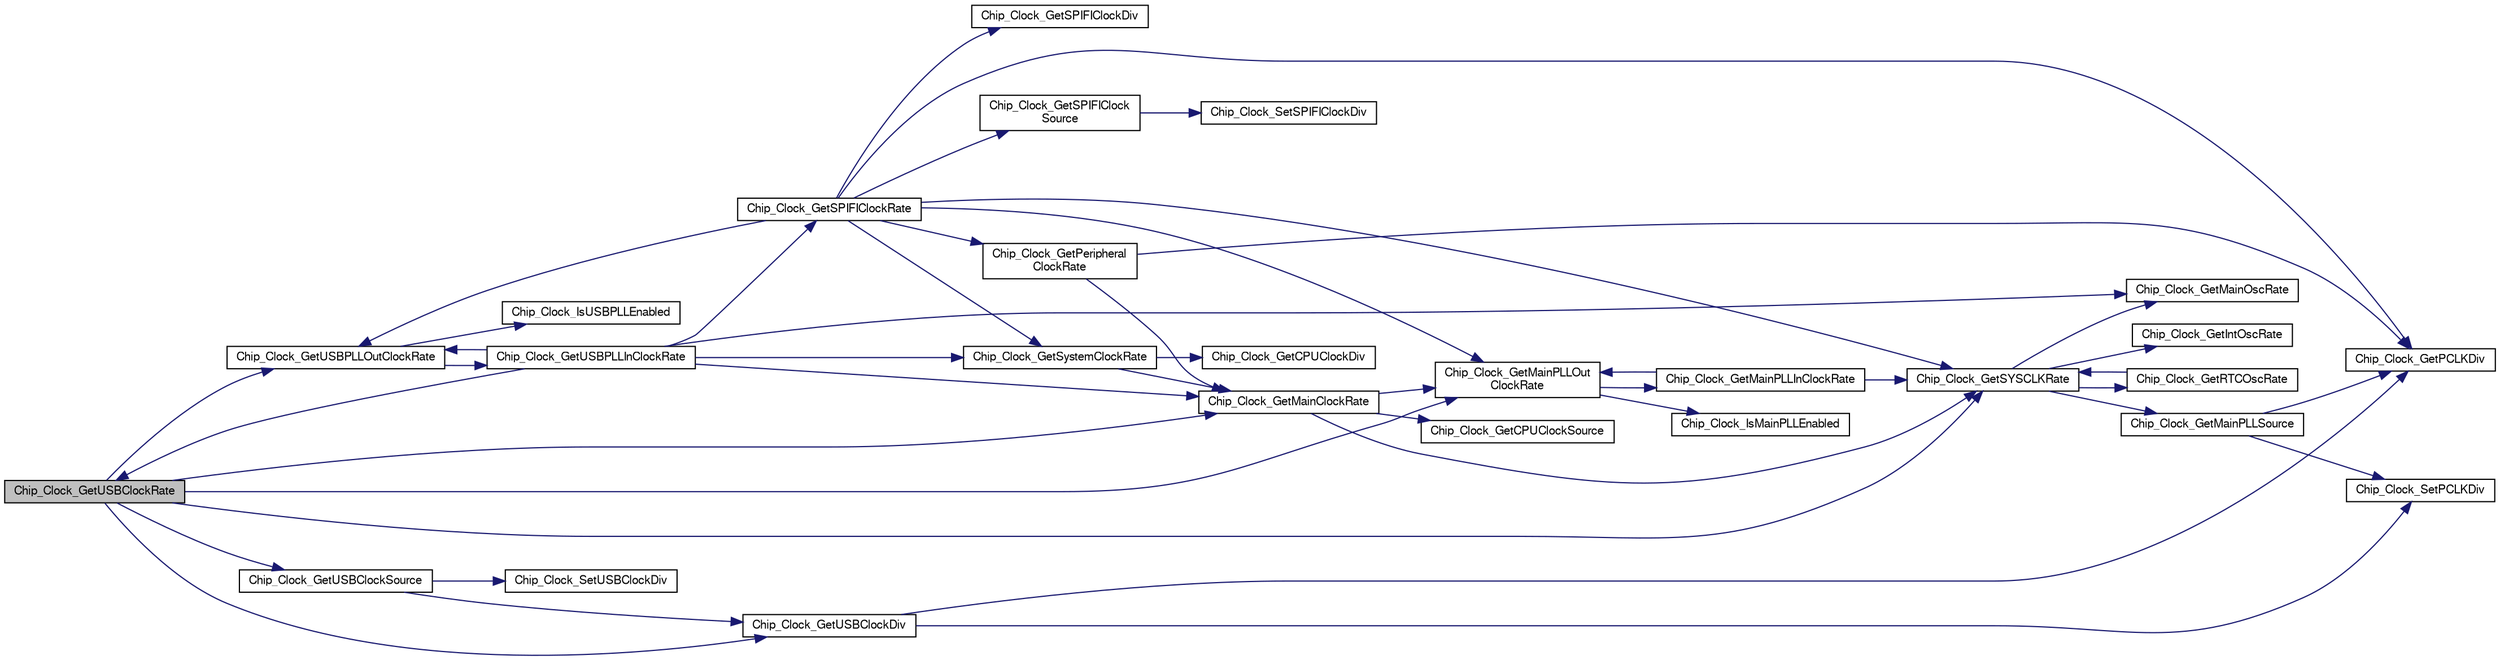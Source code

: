digraph "Chip_Clock_GetUSBClockRate"
{
  edge [fontname="FreeSans",fontsize="10",labelfontname="FreeSans",labelfontsize="10"];
  node [fontname="FreeSans",fontsize="10",shape=record];
  rankdir="LR";
  Node1 [label="Chip_Clock_GetUSBClockRate",height=0.2,width=0.4,color="black", fillcolor="grey75", style="filled", fontcolor="black"];
  Node1 -> Node2 [color="midnightblue",fontsize="10",style="solid"];
  Node2 [label="Chip_Clock_GetUSBPLLOutClockRate",height=0.2,width=0.4,color="black", fillcolor="white", style="filled",URL="$group__CLOCK__17XX__40XX.html#ga89cab6cddba486f9c820b06e0a28bade",tooltip="Return USB PLL output clock rate. "];
  Node2 -> Node3 [color="midnightblue",fontsize="10",style="solid"];
  Node3 [label="Chip_Clock_IsUSBPLLEnabled",height=0.2,width=0.4,color="black", fillcolor="white", style="filled",URL="$group__CLOCK__17XX__40XX.html#ga0915951815b5bd5e32b7220784a96032",tooltip="Read PLL1 enable status. "];
  Node2 -> Node4 [color="midnightblue",fontsize="10",style="solid"];
  Node4 [label="Chip_Clock_GetUSBPLLInClockRate",height=0.2,width=0.4,color="black", fillcolor="white", style="filled",URL="$group__CLOCK__17XX__40XX.html#gaa97e3b970f577ea06e5d4f76097576c7",tooltip="Return USB PLL input clock rate. "];
  Node4 -> Node5 [color="midnightblue",fontsize="10",style="solid"];
  Node5 [label="Chip_Clock_GetMainOscRate",height=0.2,width=0.4,color="black", fillcolor="white", style="filled",URL="$group__CLOCK__17XX__40XX.html#ga32ea9f95eed11d2bfa470b473232456e",tooltip="Returns the main oscillator clock rate. "];
  Node4 -> Node2 [color="midnightblue",fontsize="10",style="solid"];
  Node4 -> Node6 [color="midnightblue",fontsize="10",style="solid"];
  Node6 [label="Chip_Clock_GetMainClockRate",height=0.2,width=0.4,color="black", fillcolor="white", style="filled",URL="$group__CLOCK__17XX__40XX.html#gaf5319079ca1531102c01860d05a69960",tooltip="Return main clock rate. "];
  Node6 -> Node7 [color="midnightblue",fontsize="10",style="solid"];
  Node7 [label="Chip_Clock_GetCPUClockSource",height=0.2,width=0.4,color="black", fillcolor="white", style="filled",URL="$group__CLOCK__17XX__40XX.html#ga84a5acda2829b05c81326606630b7238",tooltip="Returns the current CPU clock source. "];
  Node6 -> Node8 [color="midnightblue",fontsize="10",style="solid"];
  Node8 [label="Chip_Clock_GetMainPLLOut\lClockRate",height=0.2,width=0.4,color="black", fillcolor="white", style="filled",URL="$group__CLOCK__17XX__40XX.html#gad1a38c10a143b8e21d2a8085ec0cb13e",tooltip="Return PLL0 (Main PLL) output clock rate. "];
  Node8 -> Node9 [color="midnightblue",fontsize="10",style="solid"];
  Node9 [label="Chip_Clock_IsMainPLLEnabled",height=0.2,width=0.4,color="black", fillcolor="white", style="filled",URL="$group__CLOCK__17XX__40XX.html#ga63e9e5918d1a8b0d1c5811c3f0189846",tooltip="Read PLL0 enable status. "];
  Node8 -> Node10 [color="midnightblue",fontsize="10",style="solid"];
  Node10 [label="Chip_Clock_GetMainPLLInClockRate",height=0.2,width=0.4,color="black", fillcolor="white", style="filled",URL="$group__CLOCK__17XX__40XX.html#gade97c5e68f4609663e247043b48949d9",tooltip="Return Main PLL (PLL0) input clock rate. "];
  Node10 -> Node11 [color="midnightblue",fontsize="10",style="solid"];
  Node11 [label="Chip_Clock_GetSYSCLKRate",height=0.2,width=0.4,color="black", fillcolor="white", style="filled",URL="$group__CLOCK__17XX__40XX.html#gaec133465745ce56e49b184185f8252e1",tooltip="Returns the current SYSCLK clock rate. "];
  Node11 -> Node12 [color="midnightblue",fontsize="10",style="solid"];
  Node12 [label="Chip_Clock_GetMainPLLSource",height=0.2,width=0.4,color="black", fillcolor="white", style="filled",URL="$group__CLOCK__17XX__40XX.html#gaf678411ef6cde49c95c603030554fa9d",tooltip="Returns the input clock source for SYSCLK. "];
  Node12 -> Node13 [color="midnightblue",fontsize="10",style="solid"];
  Node13 [label="Chip_Clock_SetPCLKDiv",height=0.2,width=0.4,color="black", fillcolor="white", style="filled",URL="$group__CLOCK__17XX__40XX.html#ga847b9fe292e8d5461c02750a21d34885",tooltip="Sets a clock divider for all peripherals. "];
  Node12 -> Node14 [color="midnightblue",fontsize="10",style="solid"];
  Node14 [label="Chip_Clock_GetPCLKDiv",height=0.2,width=0.4,color="black", fillcolor="white", style="filled",URL="$group__CLOCK__17XX__40XX.html#ga2fb0ad885ca820d555cf9ff4268cc252",tooltip="Gets the clock divider for all peripherals. "];
  Node11 -> Node15 [color="midnightblue",fontsize="10",style="solid"];
  Node15 [label="Chip_Clock_GetIntOscRate",height=0.2,width=0.4,color="black", fillcolor="white", style="filled",URL="$group__CLOCK__17XX__40XX.html#gaa8db0ad49f51bf5d6870181e77249c2b",tooltip="Returns the internal oscillator (IRC) clock rate. "];
  Node11 -> Node5 [color="midnightblue",fontsize="10",style="solid"];
  Node11 -> Node16 [color="midnightblue",fontsize="10",style="solid"];
  Node16 [label="Chip_Clock_GetRTCOscRate",height=0.2,width=0.4,color="black", fillcolor="white", style="filled",URL="$group__CLOCK__17XX__40XX.html#ga64b01351fd2019749b1f1d18dfd263f0",tooltip="Returns the RTC oscillator clock rate. "];
  Node16 -> Node11 [color="midnightblue",fontsize="10",style="solid"];
  Node10 -> Node8 [color="midnightblue",fontsize="10",style="solid"];
  Node6 -> Node11 [color="midnightblue",fontsize="10",style="solid"];
  Node4 -> Node17 [color="midnightblue",fontsize="10",style="solid"];
  Node17 [label="Chip_Clock_GetSystemClockRate",height=0.2,width=0.4,color="black", fillcolor="white", style="filled",URL="$group__CLOCK__17XX__40XX.html#gaf3dd97239f9db511dbc71c531132cc08",tooltip="Return system clock rate. "];
  Node17 -> Node6 [color="midnightblue",fontsize="10",style="solid"];
  Node17 -> Node18 [color="midnightblue",fontsize="10",style="solid"];
  Node18 [label="Chip_Clock_GetCPUClockDiv",height=0.2,width=0.4,color="black", fillcolor="white", style="filled",URL="$group__CLOCK__17XX__40XX.html#ga3e1ef8ac1f9c19b33016c914b01fd9a4",tooltip="Gets the CPU clock divider. "];
  Node4 -> Node1 [color="midnightblue",fontsize="10",style="solid"];
  Node4 -> Node19 [color="midnightblue",fontsize="10",style="solid"];
  Node19 [label="Chip_Clock_GetSPIFIClockRate",height=0.2,width=0.4,color="black", fillcolor="white", style="filled",URL="$group__CLOCK__17XX__40XX.html#ga09e6d1ff0c53ebffd5f6fd407ea01ddb",tooltip="Returns the SPIFI clock rate. "];
  Node19 -> Node20 [color="midnightblue",fontsize="10",style="solid"];
  Node20 [label="Chip_Clock_GetSPIFIClock\lSource",height=0.2,width=0.4,color="black", fillcolor="white", style="filled",URL="$group__CLOCK__17XX__40XX.html#gad02349cdbc8ced26704cccf06cc57dc6",tooltip="Gets the SPIFI clock divider source. "];
  Node20 -> Node21 [color="midnightblue",fontsize="10",style="solid"];
  Node21 [label="Chip_Clock_SetSPIFIClockDiv",height=0.2,width=0.4,color="black", fillcolor="white", style="filled",URL="$group__CLOCK__17XX__40XX.html#ga2cde27bd6930a102a0b2b1b7f0561200",tooltip="Sets the SPIFI clock divider. "];
  Node19 -> Node11 [color="midnightblue",fontsize="10",style="solid"];
  Node19 -> Node8 [color="midnightblue",fontsize="10",style="solid"];
  Node19 -> Node2 [color="midnightblue",fontsize="10",style="solid"];
  Node19 -> Node22 [color="midnightblue",fontsize="10",style="solid"];
  Node22 [label="Chip_Clock_GetSPIFIClockDiv",height=0.2,width=0.4,color="black", fillcolor="white", style="filled",URL="$group__CLOCK__17XX__40XX.html#gae658b84de2ea58b38fe7b881a16999a1",tooltip="Gets the SPIFI clock divider. "];
  Node19 -> Node23 [color="midnightblue",fontsize="10",style="solid"];
  Node23 [label="Chip_Clock_GetPeripheral\lClockRate",height=0.2,width=0.4,color="black", fillcolor="white", style="filled",URL="$clock__17xx__40xx_8c.html#a70f68084d66a58c67d67ce587fde4039"];
  Node23 -> Node14 [color="midnightblue",fontsize="10",style="solid"];
  Node23 -> Node6 [color="midnightblue",fontsize="10",style="solid"];
  Node19 -> Node17 [color="midnightblue",fontsize="10",style="solid"];
  Node19 -> Node14 [color="midnightblue",fontsize="10",style="solid"];
  Node1 -> Node6 [color="midnightblue",fontsize="10",style="solid"];
  Node1 -> Node24 [color="midnightblue",fontsize="10",style="solid"];
  Node24 [label="Chip_Clock_GetUSBClockDiv",height=0.2,width=0.4,color="black", fillcolor="white", style="filled",URL="$group__CLOCK__17XX__40XX.html#ga5852bdb5470a03988aaae8c68e3fb5fd",tooltip="Gets the USB clock divider. "];
  Node24 -> Node13 [color="midnightblue",fontsize="10",style="solid"];
  Node24 -> Node14 [color="midnightblue",fontsize="10",style="solid"];
  Node1 -> Node25 [color="midnightblue",fontsize="10",style="solid"];
  Node25 [label="Chip_Clock_GetUSBClockSource",height=0.2,width=0.4,color="black", fillcolor="white", style="filled",URL="$group__CLOCK__17XX__40XX.html#ga2e7aa1ac705f25b3b1d41cec33a3893b",tooltip="Gets the USB clock divider source. "];
  Node25 -> Node26 [color="midnightblue",fontsize="10",style="solid"];
  Node26 [label="Chip_Clock_SetUSBClockDiv",height=0.2,width=0.4,color="black", fillcolor="white", style="filled",URL="$group__CLOCK__17XX__40XX.html#gae63a884704ec0b314373e34165f62963",tooltip="Sets the USB clock divider. "];
  Node25 -> Node24 [color="midnightblue",fontsize="10",style="solid"];
  Node1 -> Node11 [color="midnightblue",fontsize="10",style="solid"];
  Node1 -> Node8 [color="midnightblue",fontsize="10",style="solid"];
}
